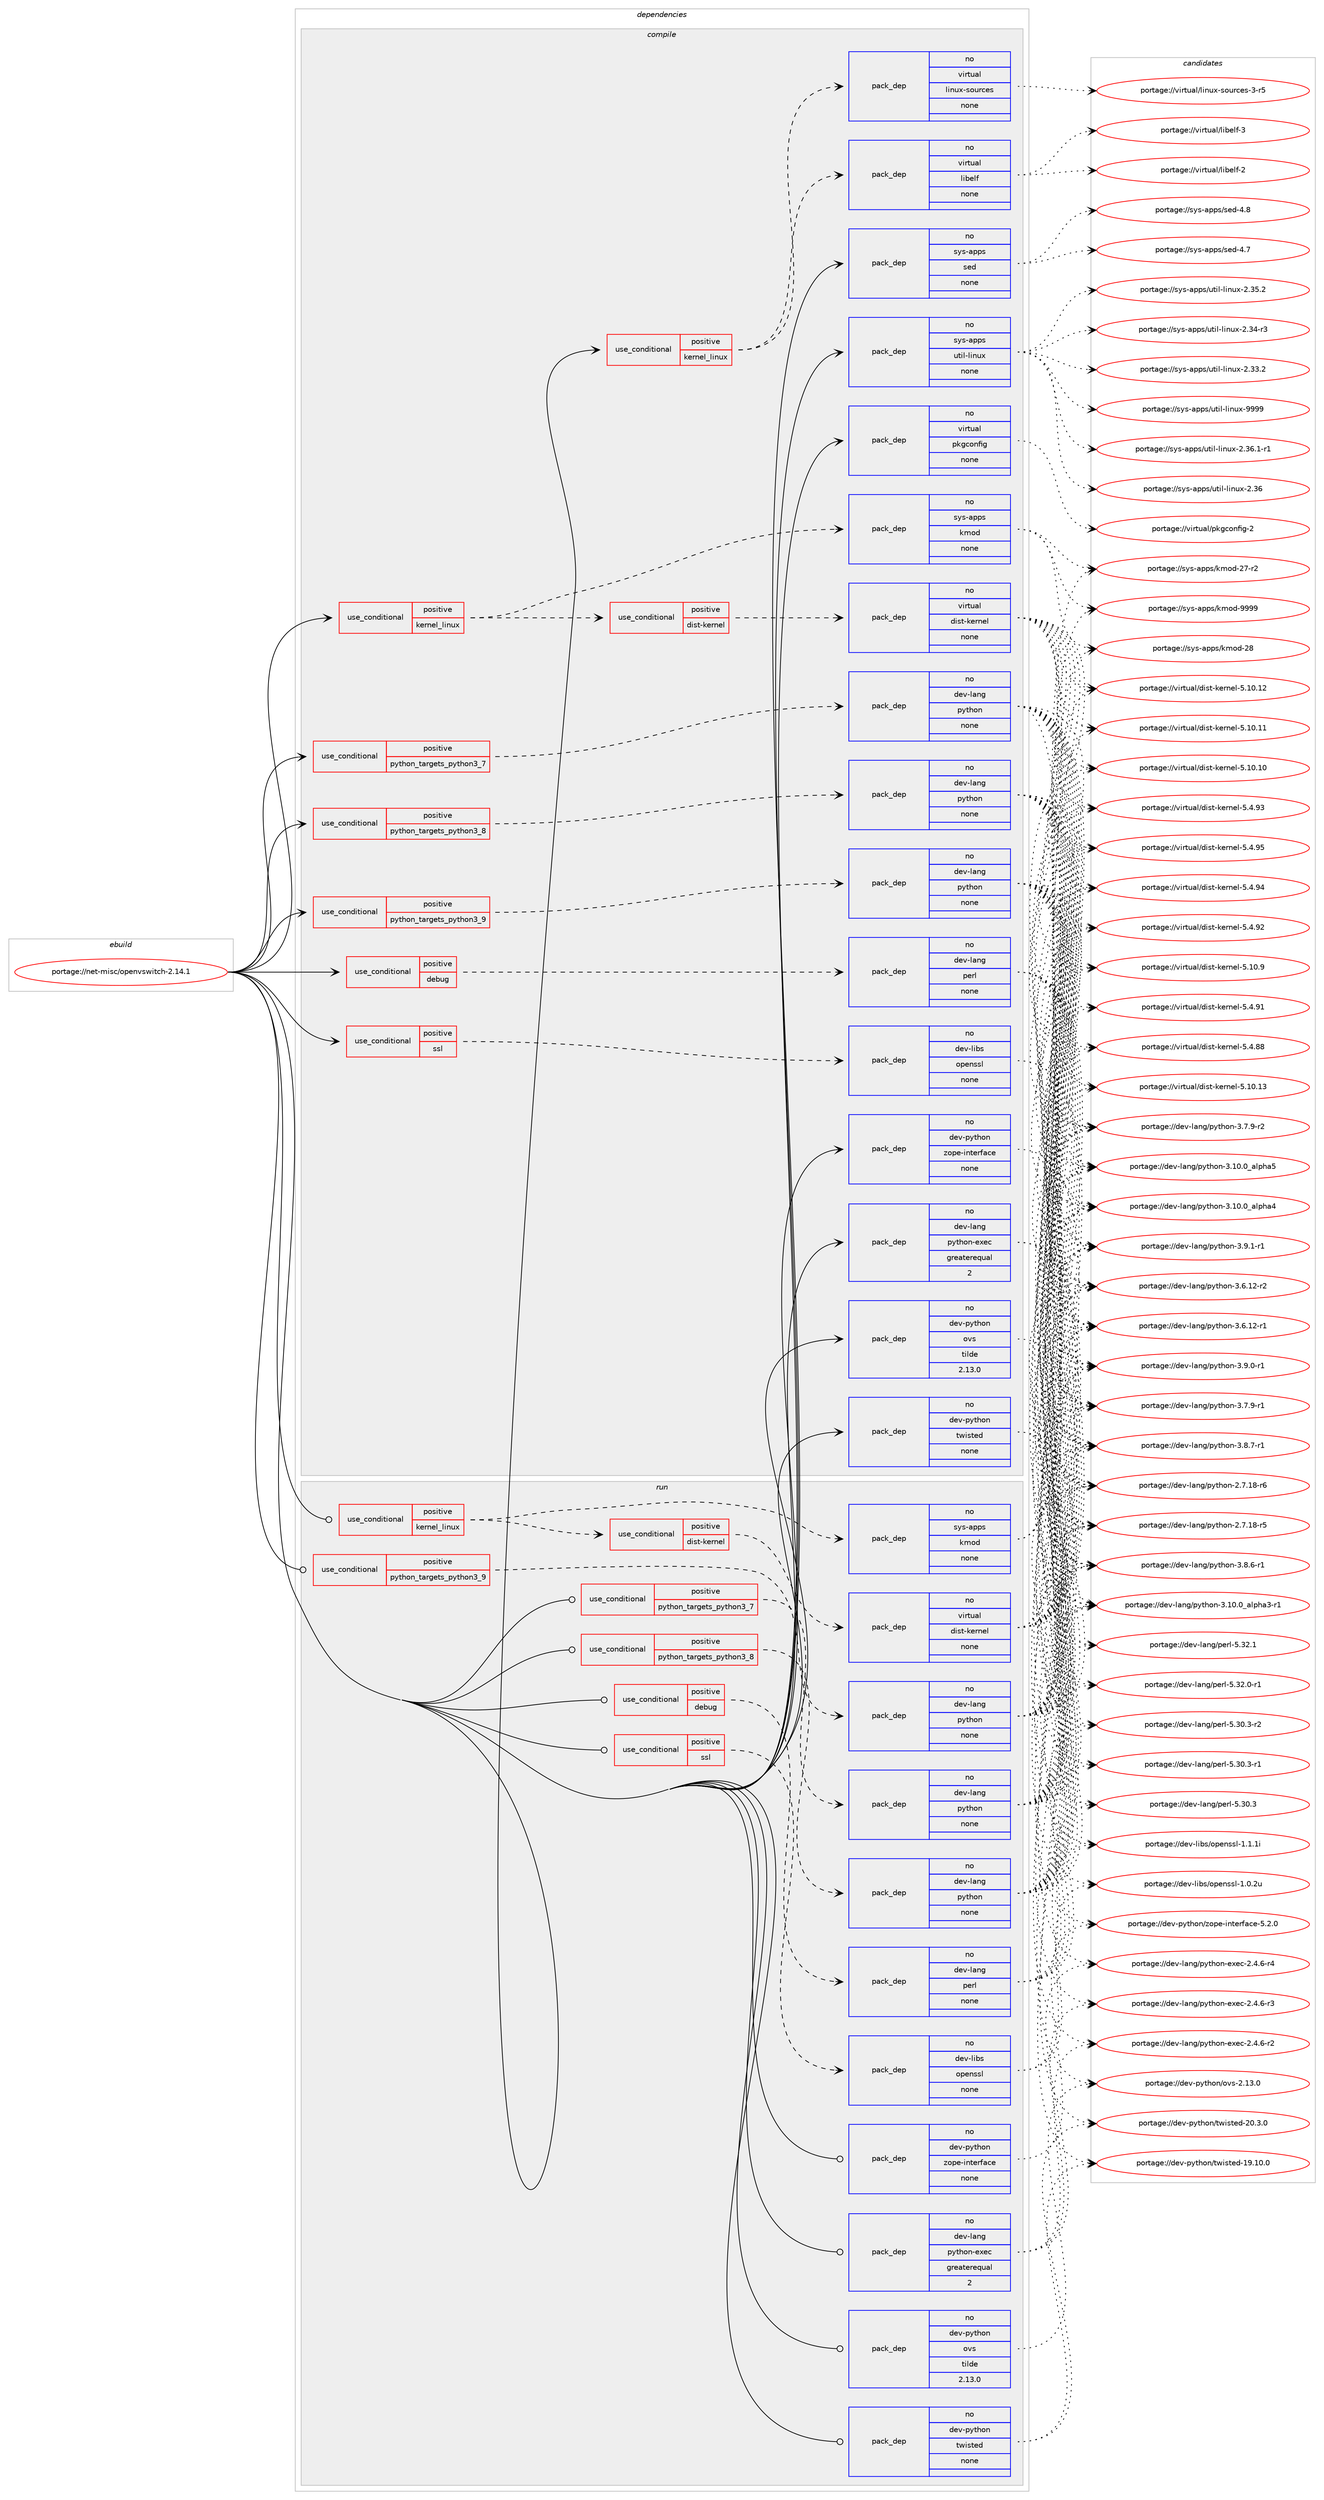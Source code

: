 digraph prolog {

# *************
# Graph options
# *************

newrank=true;
concentrate=true;
compound=true;
graph [rankdir=LR,fontname=Helvetica,fontsize=10,ranksep=1.5];#, ranksep=2.5, nodesep=0.2];
edge  [arrowhead=vee];
node  [fontname=Helvetica,fontsize=10];

# **********
# The ebuild
# **********

subgraph cluster_leftcol {
color=gray;
rank=same;
label=<<i>ebuild</i>>;
id [label="portage://net-misc/openvswitch-2.14.1", color=red, width=4, href="../net-misc/openvswitch-2.14.1.svg"];
}

# ****************
# The dependencies
# ****************

subgraph cluster_midcol {
color=gray;
label=<<i>dependencies</i>>;
subgraph cluster_compile {
fillcolor="#eeeeee";
style=filled;
label=<<i>compile</i>>;
subgraph cond5693 {
dependency18343 [label=<<TABLE BORDER="0" CELLBORDER="1" CELLSPACING="0" CELLPADDING="4"><TR><TD ROWSPAN="3" CELLPADDING="10">use_conditional</TD></TR><TR><TD>positive</TD></TR><TR><TD>debug</TD></TR></TABLE>>, shape=none, color=red];
subgraph pack12485 {
dependency18344 [label=<<TABLE BORDER="0" CELLBORDER="1" CELLSPACING="0" CELLPADDING="4" WIDTH="220"><TR><TD ROWSPAN="6" CELLPADDING="30">pack_dep</TD></TR><TR><TD WIDTH="110">no</TD></TR><TR><TD>dev-lang</TD></TR><TR><TD>perl</TD></TR><TR><TD>none</TD></TR><TR><TD></TD></TR></TABLE>>, shape=none, color=blue];
}
dependency18343:e -> dependency18344:w [weight=20,style="dashed",arrowhead="vee"];
}
id:e -> dependency18343:w [weight=20,style="solid",arrowhead="vee"];
subgraph cond5694 {
dependency18345 [label=<<TABLE BORDER="0" CELLBORDER="1" CELLSPACING="0" CELLPADDING="4"><TR><TD ROWSPAN="3" CELLPADDING="10">use_conditional</TD></TR><TR><TD>positive</TD></TR><TR><TD>kernel_linux</TD></TR></TABLE>>, shape=none, color=red];
subgraph pack12486 {
dependency18346 [label=<<TABLE BORDER="0" CELLBORDER="1" CELLSPACING="0" CELLPADDING="4" WIDTH="220"><TR><TD ROWSPAN="6" CELLPADDING="30">pack_dep</TD></TR><TR><TD WIDTH="110">no</TD></TR><TR><TD>sys-apps</TD></TR><TR><TD>kmod</TD></TR><TR><TD>none</TD></TR><TR><TD></TD></TR></TABLE>>, shape=none, color=blue];
}
dependency18345:e -> dependency18346:w [weight=20,style="dashed",arrowhead="vee"];
subgraph cond5695 {
dependency18347 [label=<<TABLE BORDER="0" CELLBORDER="1" CELLSPACING="0" CELLPADDING="4"><TR><TD ROWSPAN="3" CELLPADDING="10">use_conditional</TD></TR><TR><TD>positive</TD></TR><TR><TD>dist-kernel</TD></TR></TABLE>>, shape=none, color=red];
subgraph pack12487 {
dependency18348 [label=<<TABLE BORDER="0" CELLBORDER="1" CELLSPACING="0" CELLPADDING="4" WIDTH="220"><TR><TD ROWSPAN="6" CELLPADDING="30">pack_dep</TD></TR><TR><TD WIDTH="110">no</TD></TR><TR><TD>virtual</TD></TR><TR><TD>dist-kernel</TD></TR><TR><TD>none</TD></TR><TR><TD></TD></TR></TABLE>>, shape=none, color=blue];
}
dependency18347:e -> dependency18348:w [weight=20,style="dashed",arrowhead="vee"];
}
dependency18345:e -> dependency18347:w [weight=20,style="dashed",arrowhead="vee"];
}
id:e -> dependency18345:w [weight=20,style="solid",arrowhead="vee"];
subgraph cond5696 {
dependency18349 [label=<<TABLE BORDER="0" CELLBORDER="1" CELLSPACING="0" CELLPADDING="4"><TR><TD ROWSPAN="3" CELLPADDING="10">use_conditional</TD></TR><TR><TD>positive</TD></TR><TR><TD>kernel_linux</TD></TR></TABLE>>, shape=none, color=red];
subgraph pack12488 {
dependency18350 [label=<<TABLE BORDER="0" CELLBORDER="1" CELLSPACING="0" CELLPADDING="4" WIDTH="220"><TR><TD ROWSPAN="6" CELLPADDING="30">pack_dep</TD></TR><TR><TD WIDTH="110">no</TD></TR><TR><TD>virtual</TD></TR><TR><TD>linux-sources</TD></TR><TR><TD>none</TD></TR><TR><TD></TD></TR></TABLE>>, shape=none, color=blue];
}
dependency18349:e -> dependency18350:w [weight=20,style="dashed",arrowhead="vee"];
subgraph pack12489 {
dependency18351 [label=<<TABLE BORDER="0" CELLBORDER="1" CELLSPACING="0" CELLPADDING="4" WIDTH="220"><TR><TD ROWSPAN="6" CELLPADDING="30">pack_dep</TD></TR><TR><TD WIDTH="110">no</TD></TR><TR><TD>virtual</TD></TR><TR><TD>libelf</TD></TR><TR><TD>none</TD></TR><TR><TD></TD></TR></TABLE>>, shape=none, color=blue];
}
dependency18349:e -> dependency18351:w [weight=20,style="dashed",arrowhead="vee"];
}
id:e -> dependency18349:w [weight=20,style="solid",arrowhead="vee"];
subgraph cond5697 {
dependency18352 [label=<<TABLE BORDER="0" CELLBORDER="1" CELLSPACING="0" CELLPADDING="4"><TR><TD ROWSPAN="3" CELLPADDING="10">use_conditional</TD></TR><TR><TD>positive</TD></TR><TR><TD>python_targets_python3_7</TD></TR></TABLE>>, shape=none, color=red];
subgraph pack12490 {
dependency18353 [label=<<TABLE BORDER="0" CELLBORDER="1" CELLSPACING="0" CELLPADDING="4" WIDTH="220"><TR><TD ROWSPAN="6" CELLPADDING="30">pack_dep</TD></TR><TR><TD WIDTH="110">no</TD></TR><TR><TD>dev-lang</TD></TR><TR><TD>python</TD></TR><TR><TD>none</TD></TR><TR><TD></TD></TR></TABLE>>, shape=none, color=blue];
}
dependency18352:e -> dependency18353:w [weight=20,style="dashed",arrowhead="vee"];
}
id:e -> dependency18352:w [weight=20,style="solid",arrowhead="vee"];
subgraph cond5698 {
dependency18354 [label=<<TABLE BORDER="0" CELLBORDER="1" CELLSPACING="0" CELLPADDING="4"><TR><TD ROWSPAN="3" CELLPADDING="10">use_conditional</TD></TR><TR><TD>positive</TD></TR><TR><TD>python_targets_python3_8</TD></TR></TABLE>>, shape=none, color=red];
subgraph pack12491 {
dependency18355 [label=<<TABLE BORDER="0" CELLBORDER="1" CELLSPACING="0" CELLPADDING="4" WIDTH="220"><TR><TD ROWSPAN="6" CELLPADDING="30">pack_dep</TD></TR><TR><TD WIDTH="110">no</TD></TR><TR><TD>dev-lang</TD></TR><TR><TD>python</TD></TR><TR><TD>none</TD></TR><TR><TD></TD></TR></TABLE>>, shape=none, color=blue];
}
dependency18354:e -> dependency18355:w [weight=20,style="dashed",arrowhead="vee"];
}
id:e -> dependency18354:w [weight=20,style="solid",arrowhead="vee"];
subgraph cond5699 {
dependency18356 [label=<<TABLE BORDER="0" CELLBORDER="1" CELLSPACING="0" CELLPADDING="4"><TR><TD ROWSPAN="3" CELLPADDING="10">use_conditional</TD></TR><TR><TD>positive</TD></TR><TR><TD>python_targets_python3_9</TD></TR></TABLE>>, shape=none, color=red];
subgraph pack12492 {
dependency18357 [label=<<TABLE BORDER="0" CELLBORDER="1" CELLSPACING="0" CELLPADDING="4" WIDTH="220"><TR><TD ROWSPAN="6" CELLPADDING="30">pack_dep</TD></TR><TR><TD WIDTH="110">no</TD></TR><TR><TD>dev-lang</TD></TR><TR><TD>python</TD></TR><TR><TD>none</TD></TR><TR><TD></TD></TR></TABLE>>, shape=none, color=blue];
}
dependency18356:e -> dependency18357:w [weight=20,style="dashed",arrowhead="vee"];
}
id:e -> dependency18356:w [weight=20,style="solid",arrowhead="vee"];
subgraph cond5700 {
dependency18358 [label=<<TABLE BORDER="0" CELLBORDER="1" CELLSPACING="0" CELLPADDING="4"><TR><TD ROWSPAN="3" CELLPADDING="10">use_conditional</TD></TR><TR><TD>positive</TD></TR><TR><TD>ssl</TD></TR></TABLE>>, shape=none, color=red];
subgraph pack12493 {
dependency18359 [label=<<TABLE BORDER="0" CELLBORDER="1" CELLSPACING="0" CELLPADDING="4" WIDTH="220"><TR><TD ROWSPAN="6" CELLPADDING="30">pack_dep</TD></TR><TR><TD WIDTH="110">no</TD></TR><TR><TD>dev-libs</TD></TR><TR><TD>openssl</TD></TR><TR><TD>none</TD></TR><TR><TD></TD></TR></TABLE>>, shape=none, color=blue];
}
dependency18358:e -> dependency18359:w [weight=20,style="dashed",arrowhead="vee"];
}
id:e -> dependency18358:w [weight=20,style="solid",arrowhead="vee"];
subgraph pack12494 {
dependency18360 [label=<<TABLE BORDER="0" CELLBORDER="1" CELLSPACING="0" CELLPADDING="4" WIDTH="220"><TR><TD ROWSPAN="6" CELLPADDING="30">pack_dep</TD></TR><TR><TD WIDTH="110">no</TD></TR><TR><TD>dev-lang</TD></TR><TR><TD>python-exec</TD></TR><TR><TD>greaterequal</TD></TR><TR><TD>2</TD></TR></TABLE>>, shape=none, color=blue];
}
id:e -> dependency18360:w [weight=20,style="solid",arrowhead="vee"];
subgraph pack12495 {
dependency18361 [label=<<TABLE BORDER="0" CELLBORDER="1" CELLSPACING="0" CELLPADDING="4" WIDTH="220"><TR><TD ROWSPAN="6" CELLPADDING="30">pack_dep</TD></TR><TR><TD WIDTH="110">no</TD></TR><TR><TD>dev-python</TD></TR><TR><TD>ovs</TD></TR><TR><TD>tilde</TD></TR><TR><TD>2.13.0</TD></TR></TABLE>>, shape=none, color=blue];
}
id:e -> dependency18361:w [weight=20,style="solid",arrowhead="vee"];
subgraph pack12496 {
dependency18362 [label=<<TABLE BORDER="0" CELLBORDER="1" CELLSPACING="0" CELLPADDING="4" WIDTH="220"><TR><TD ROWSPAN="6" CELLPADDING="30">pack_dep</TD></TR><TR><TD WIDTH="110">no</TD></TR><TR><TD>dev-python</TD></TR><TR><TD>twisted</TD></TR><TR><TD>none</TD></TR><TR><TD></TD></TR></TABLE>>, shape=none, color=blue];
}
id:e -> dependency18362:w [weight=20,style="solid",arrowhead="vee"];
subgraph pack12497 {
dependency18363 [label=<<TABLE BORDER="0" CELLBORDER="1" CELLSPACING="0" CELLPADDING="4" WIDTH="220"><TR><TD ROWSPAN="6" CELLPADDING="30">pack_dep</TD></TR><TR><TD WIDTH="110">no</TD></TR><TR><TD>dev-python</TD></TR><TR><TD>zope-interface</TD></TR><TR><TD>none</TD></TR><TR><TD></TD></TR></TABLE>>, shape=none, color=blue];
}
id:e -> dependency18363:w [weight=20,style="solid",arrowhead="vee"];
subgraph pack12498 {
dependency18364 [label=<<TABLE BORDER="0" CELLBORDER="1" CELLSPACING="0" CELLPADDING="4" WIDTH="220"><TR><TD ROWSPAN="6" CELLPADDING="30">pack_dep</TD></TR><TR><TD WIDTH="110">no</TD></TR><TR><TD>sys-apps</TD></TR><TR><TD>sed</TD></TR><TR><TD>none</TD></TR><TR><TD></TD></TR></TABLE>>, shape=none, color=blue];
}
id:e -> dependency18364:w [weight=20,style="solid",arrowhead="vee"];
subgraph pack12499 {
dependency18365 [label=<<TABLE BORDER="0" CELLBORDER="1" CELLSPACING="0" CELLPADDING="4" WIDTH="220"><TR><TD ROWSPAN="6" CELLPADDING="30">pack_dep</TD></TR><TR><TD WIDTH="110">no</TD></TR><TR><TD>sys-apps</TD></TR><TR><TD>util-linux</TD></TR><TR><TD>none</TD></TR><TR><TD></TD></TR></TABLE>>, shape=none, color=blue];
}
id:e -> dependency18365:w [weight=20,style="solid",arrowhead="vee"];
subgraph pack12500 {
dependency18366 [label=<<TABLE BORDER="0" CELLBORDER="1" CELLSPACING="0" CELLPADDING="4" WIDTH="220"><TR><TD ROWSPAN="6" CELLPADDING="30">pack_dep</TD></TR><TR><TD WIDTH="110">no</TD></TR><TR><TD>virtual</TD></TR><TR><TD>pkgconfig</TD></TR><TR><TD>none</TD></TR><TR><TD></TD></TR></TABLE>>, shape=none, color=blue];
}
id:e -> dependency18366:w [weight=20,style="solid",arrowhead="vee"];
}
subgraph cluster_compileandrun {
fillcolor="#eeeeee";
style=filled;
label=<<i>compile and run</i>>;
}
subgraph cluster_run {
fillcolor="#eeeeee";
style=filled;
label=<<i>run</i>>;
subgraph cond5701 {
dependency18367 [label=<<TABLE BORDER="0" CELLBORDER="1" CELLSPACING="0" CELLPADDING="4"><TR><TD ROWSPAN="3" CELLPADDING="10">use_conditional</TD></TR><TR><TD>positive</TD></TR><TR><TD>debug</TD></TR></TABLE>>, shape=none, color=red];
subgraph pack12501 {
dependency18368 [label=<<TABLE BORDER="0" CELLBORDER="1" CELLSPACING="0" CELLPADDING="4" WIDTH="220"><TR><TD ROWSPAN="6" CELLPADDING="30">pack_dep</TD></TR><TR><TD WIDTH="110">no</TD></TR><TR><TD>dev-lang</TD></TR><TR><TD>perl</TD></TR><TR><TD>none</TD></TR><TR><TD></TD></TR></TABLE>>, shape=none, color=blue];
}
dependency18367:e -> dependency18368:w [weight=20,style="dashed",arrowhead="vee"];
}
id:e -> dependency18367:w [weight=20,style="solid",arrowhead="odot"];
subgraph cond5702 {
dependency18369 [label=<<TABLE BORDER="0" CELLBORDER="1" CELLSPACING="0" CELLPADDING="4"><TR><TD ROWSPAN="3" CELLPADDING="10">use_conditional</TD></TR><TR><TD>positive</TD></TR><TR><TD>kernel_linux</TD></TR></TABLE>>, shape=none, color=red];
subgraph pack12502 {
dependency18370 [label=<<TABLE BORDER="0" CELLBORDER="1" CELLSPACING="0" CELLPADDING="4" WIDTH="220"><TR><TD ROWSPAN="6" CELLPADDING="30">pack_dep</TD></TR><TR><TD WIDTH="110">no</TD></TR><TR><TD>sys-apps</TD></TR><TR><TD>kmod</TD></TR><TR><TD>none</TD></TR><TR><TD></TD></TR></TABLE>>, shape=none, color=blue];
}
dependency18369:e -> dependency18370:w [weight=20,style="dashed",arrowhead="vee"];
subgraph cond5703 {
dependency18371 [label=<<TABLE BORDER="0" CELLBORDER="1" CELLSPACING="0" CELLPADDING="4"><TR><TD ROWSPAN="3" CELLPADDING="10">use_conditional</TD></TR><TR><TD>positive</TD></TR><TR><TD>dist-kernel</TD></TR></TABLE>>, shape=none, color=red];
subgraph pack12503 {
dependency18372 [label=<<TABLE BORDER="0" CELLBORDER="1" CELLSPACING="0" CELLPADDING="4" WIDTH="220"><TR><TD ROWSPAN="6" CELLPADDING="30">pack_dep</TD></TR><TR><TD WIDTH="110">no</TD></TR><TR><TD>virtual</TD></TR><TR><TD>dist-kernel</TD></TR><TR><TD>none</TD></TR><TR><TD></TD></TR></TABLE>>, shape=none, color=blue];
}
dependency18371:e -> dependency18372:w [weight=20,style="dashed",arrowhead="vee"];
}
dependency18369:e -> dependency18371:w [weight=20,style="dashed",arrowhead="vee"];
}
id:e -> dependency18369:w [weight=20,style="solid",arrowhead="odot"];
subgraph cond5704 {
dependency18373 [label=<<TABLE BORDER="0" CELLBORDER="1" CELLSPACING="0" CELLPADDING="4"><TR><TD ROWSPAN="3" CELLPADDING="10">use_conditional</TD></TR><TR><TD>positive</TD></TR><TR><TD>python_targets_python3_7</TD></TR></TABLE>>, shape=none, color=red];
subgraph pack12504 {
dependency18374 [label=<<TABLE BORDER="0" CELLBORDER="1" CELLSPACING="0" CELLPADDING="4" WIDTH="220"><TR><TD ROWSPAN="6" CELLPADDING="30">pack_dep</TD></TR><TR><TD WIDTH="110">no</TD></TR><TR><TD>dev-lang</TD></TR><TR><TD>python</TD></TR><TR><TD>none</TD></TR><TR><TD></TD></TR></TABLE>>, shape=none, color=blue];
}
dependency18373:e -> dependency18374:w [weight=20,style="dashed",arrowhead="vee"];
}
id:e -> dependency18373:w [weight=20,style="solid",arrowhead="odot"];
subgraph cond5705 {
dependency18375 [label=<<TABLE BORDER="0" CELLBORDER="1" CELLSPACING="0" CELLPADDING="4"><TR><TD ROWSPAN="3" CELLPADDING="10">use_conditional</TD></TR><TR><TD>positive</TD></TR><TR><TD>python_targets_python3_8</TD></TR></TABLE>>, shape=none, color=red];
subgraph pack12505 {
dependency18376 [label=<<TABLE BORDER="0" CELLBORDER="1" CELLSPACING="0" CELLPADDING="4" WIDTH="220"><TR><TD ROWSPAN="6" CELLPADDING="30">pack_dep</TD></TR><TR><TD WIDTH="110">no</TD></TR><TR><TD>dev-lang</TD></TR><TR><TD>python</TD></TR><TR><TD>none</TD></TR><TR><TD></TD></TR></TABLE>>, shape=none, color=blue];
}
dependency18375:e -> dependency18376:w [weight=20,style="dashed",arrowhead="vee"];
}
id:e -> dependency18375:w [weight=20,style="solid",arrowhead="odot"];
subgraph cond5706 {
dependency18377 [label=<<TABLE BORDER="0" CELLBORDER="1" CELLSPACING="0" CELLPADDING="4"><TR><TD ROWSPAN="3" CELLPADDING="10">use_conditional</TD></TR><TR><TD>positive</TD></TR><TR><TD>python_targets_python3_9</TD></TR></TABLE>>, shape=none, color=red];
subgraph pack12506 {
dependency18378 [label=<<TABLE BORDER="0" CELLBORDER="1" CELLSPACING="0" CELLPADDING="4" WIDTH="220"><TR><TD ROWSPAN="6" CELLPADDING="30">pack_dep</TD></TR><TR><TD WIDTH="110">no</TD></TR><TR><TD>dev-lang</TD></TR><TR><TD>python</TD></TR><TR><TD>none</TD></TR><TR><TD></TD></TR></TABLE>>, shape=none, color=blue];
}
dependency18377:e -> dependency18378:w [weight=20,style="dashed",arrowhead="vee"];
}
id:e -> dependency18377:w [weight=20,style="solid",arrowhead="odot"];
subgraph cond5707 {
dependency18379 [label=<<TABLE BORDER="0" CELLBORDER="1" CELLSPACING="0" CELLPADDING="4"><TR><TD ROWSPAN="3" CELLPADDING="10">use_conditional</TD></TR><TR><TD>positive</TD></TR><TR><TD>ssl</TD></TR></TABLE>>, shape=none, color=red];
subgraph pack12507 {
dependency18380 [label=<<TABLE BORDER="0" CELLBORDER="1" CELLSPACING="0" CELLPADDING="4" WIDTH="220"><TR><TD ROWSPAN="6" CELLPADDING="30">pack_dep</TD></TR><TR><TD WIDTH="110">no</TD></TR><TR><TD>dev-libs</TD></TR><TR><TD>openssl</TD></TR><TR><TD>none</TD></TR><TR><TD></TD></TR></TABLE>>, shape=none, color=blue];
}
dependency18379:e -> dependency18380:w [weight=20,style="dashed",arrowhead="vee"];
}
id:e -> dependency18379:w [weight=20,style="solid",arrowhead="odot"];
subgraph pack12508 {
dependency18381 [label=<<TABLE BORDER="0" CELLBORDER="1" CELLSPACING="0" CELLPADDING="4" WIDTH="220"><TR><TD ROWSPAN="6" CELLPADDING="30">pack_dep</TD></TR><TR><TD WIDTH="110">no</TD></TR><TR><TD>dev-lang</TD></TR><TR><TD>python-exec</TD></TR><TR><TD>greaterequal</TD></TR><TR><TD>2</TD></TR></TABLE>>, shape=none, color=blue];
}
id:e -> dependency18381:w [weight=20,style="solid",arrowhead="odot"];
subgraph pack12509 {
dependency18382 [label=<<TABLE BORDER="0" CELLBORDER="1" CELLSPACING="0" CELLPADDING="4" WIDTH="220"><TR><TD ROWSPAN="6" CELLPADDING="30">pack_dep</TD></TR><TR><TD WIDTH="110">no</TD></TR><TR><TD>dev-python</TD></TR><TR><TD>ovs</TD></TR><TR><TD>tilde</TD></TR><TR><TD>2.13.0</TD></TR></TABLE>>, shape=none, color=blue];
}
id:e -> dependency18382:w [weight=20,style="solid",arrowhead="odot"];
subgraph pack12510 {
dependency18383 [label=<<TABLE BORDER="0" CELLBORDER="1" CELLSPACING="0" CELLPADDING="4" WIDTH="220"><TR><TD ROWSPAN="6" CELLPADDING="30">pack_dep</TD></TR><TR><TD WIDTH="110">no</TD></TR><TR><TD>dev-python</TD></TR><TR><TD>twisted</TD></TR><TR><TD>none</TD></TR><TR><TD></TD></TR></TABLE>>, shape=none, color=blue];
}
id:e -> dependency18383:w [weight=20,style="solid",arrowhead="odot"];
subgraph pack12511 {
dependency18384 [label=<<TABLE BORDER="0" CELLBORDER="1" CELLSPACING="0" CELLPADDING="4" WIDTH="220"><TR><TD ROWSPAN="6" CELLPADDING="30">pack_dep</TD></TR><TR><TD WIDTH="110">no</TD></TR><TR><TD>dev-python</TD></TR><TR><TD>zope-interface</TD></TR><TR><TD>none</TD></TR><TR><TD></TD></TR></TABLE>>, shape=none, color=blue];
}
id:e -> dependency18384:w [weight=20,style="solid",arrowhead="odot"];
}
}

# **************
# The candidates
# **************

subgraph cluster_choices {
rank=same;
color=gray;
label=<<i>candidates</i>>;

subgraph choice12485 {
color=black;
nodesep=1;
choice10010111845108971101034711210111410845534651504649 [label="portage://dev-lang/perl-5.32.1", color=red, width=4,href="../dev-lang/perl-5.32.1.svg"];
choice100101118451089711010347112101114108455346515046484511449 [label="portage://dev-lang/perl-5.32.0-r1", color=red, width=4,href="../dev-lang/perl-5.32.0-r1.svg"];
choice100101118451089711010347112101114108455346514846514511450 [label="portage://dev-lang/perl-5.30.3-r2", color=red, width=4,href="../dev-lang/perl-5.30.3-r2.svg"];
choice100101118451089711010347112101114108455346514846514511449 [label="portage://dev-lang/perl-5.30.3-r1", color=red, width=4,href="../dev-lang/perl-5.30.3-r1.svg"];
choice10010111845108971101034711210111410845534651484651 [label="portage://dev-lang/perl-5.30.3", color=red, width=4,href="../dev-lang/perl-5.30.3.svg"];
dependency18344:e -> choice10010111845108971101034711210111410845534651504649:w [style=dotted,weight="100"];
dependency18344:e -> choice100101118451089711010347112101114108455346515046484511449:w [style=dotted,weight="100"];
dependency18344:e -> choice100101118451089711010347112101114108455346514846514511450:w [style=dotted,weight="100"];
dependency18344:e -> choice100101118451089711010347112101114108455346514846514511449:w [style=dotted,weight="100"];
dependency18344:e -> choice10010111845108971101034711210111410845534651484651:w [style=dotted,weight="100"];
}
subgraph choice12486 {
color=black;
nodesep=1;
choice1151211154597112112115471071091111004557575757 [label="portage://sys-apps/kmod-9999", color=red, width=4,href="../sys-apps/kmod-9999.svg"];
choice115121115459711211211547107109111100455056 [label="portage://sys-apps/kmod-28", color=red, width=4,href="../sys-apps/kmod-28.svg"];
choice1151211154597112112115471071091111004550554511450 [label="portage://sys-apps/kmod-27-r2", color=red, width=4,href="../sys-apps/kmod-27-r2.svg"];
dependency18346:e -> choice1151211154597112112115471071091111004557575757:w [style=dotted,weight="100"];
dependency18346:e -> choice115121115459711211211547107109111100455056:w [style=dotted,weight="100"];
dependency18346:e -> choice1151211154597112112115471071091111004550554511450:w [style=dotted,weight="100"];
}
subgraph choice12487 {
color=black;
nodesep=1;
choice11810511411611797108471001051151164510710111411010110845534652465753 [label="portage://virtual/dist-kernel-5.4.95", color=red, width=4,href="../virtual/dist-kernel-5.4.95.svg"];
choice11810511411611797108471001051151164510710111411010110845534652465752 [label="portage://virtual/dist-kernel-5.4.94", color=red, width=4,href="../virtual/dist-kernel-5.4.94.svg"];
choice11810511411611797108471001051151164510710111411010110845534652465751 [label="portage://virtual/dist-kernel-5.4.93", color=red, width=4,href="../virtual/dist-kernel-5.4.93.svg"];
choice11810511411611797108471001051151164510710111411010110845534652465750 [label="portage://virtual/dist-kernel-5.4.92", color=red, width=4,href="../virtual/dist-kernel-5.4.92.svg"];
choice11810511411611797108471001051151164510710111411010110845534652465749 [label="portage://virtual/dist-kernel-5.4.91", color=red, width=4,href="../virtual/dist-kernel-5.4.91.svg"];
choice11810511411611797108471001051151164510710111411010110845534652465656 [label="portage://virtual/dist-kernel-5.4.88", color=red, width=4,href="../virtual/dist-kernel-5.4.88.svg"];
choice11810511411611797108471001051151164510710111411010110845534649484657 [label="portage://virtual/dist-kernel-5.10.9", color=red, width=4,href="../virtual/dist-kernel-5.10.9.svg"];
choice1181051141161179710847100105115116451071011141101011084553464948464951 [label="portage://virtual/dist-kernel-5.10.13", color=red, width=4,href="../virtual/dist-kernel-5.10.13.svg"];
choice1181051141161179710847100105115116451071011141101011084553464948464950 [label="portage://virtual/dist-kernel-5.10.12", color=red, width=4,href="../virtual/dist-kernel-5.10.12.svg"];
choice1181051141161179710847100105115116451071011141101011084553464948464949 [label="portage://virtual/dist-kernel-5.10.11", color=red, width=4,href="../virtual/dist-kernel-5.10.11.svg"];
choice1181051141161179710847100105115116451071011141101011084553464948464948 [label="portage://virtual/dist-kernel-5.10.10", color=red, width=4,href="../virtual/dist-kernel-5.10.10.svg"];
dependency18348:e -> choice11810511411611797108471001051151164510710111411010110845534652465753:w [style=dotted,weight="100"];
dependency18348:e -> choice11810511411611797108471001051151164510710111411010110845534652465752:w [style=dotted,weight="100"];
dependency18348:e -> choice11810511411611797108471001051151164510710111411010110845534652465751:w [style=dotted,weight="100"];
dependency18348:e -> choice11810511411611797108471001051151164510710111411010110845534652465750:w [style=dotted,weight="100"];
dependency18348:e -> choice11810511411611797108471001051151164510710111411010110845534652465749:w [style=dotted,weight="100"];
dependency18348:e -> choice11810511411611797108471001051151164510710111411010110845534652465656:w [style=dotted,weight="100"];
dependency18348:e -> choice11810511411611797108471001051151164510710111411010110845534649484657:w [style=dotted,weight="100"];
dependency18348:e -> choice1181051141161179710847100105115116451071011141101011084553464948464951:w [style=dotted,weight="100"];
dependency18348:e -> choice1181051141161179710847100105115116451071011141101011084553464948464950:w [style=dotted,weight="100"];
dependency18348:e -> choice1181051141161179710847100105115116451071011141101011084553464948464949:w [style=dotted,weight="100"];
dependency18348:e -> choice1181051141161179710847100105115116451071011141101011084553464948464948:w [style=dotted,weight="100"];
}
subgraph choice12488 {
color=black;
nodesep=1;
choice1181051141161179710847108105110117120451151111171149910111545514511453 [label="portage://virtual/linux-sources-3-r5", color=red, width=4,href="../virtual/linux-sources-3-r5.svg"];
dependency18350:e -> choice1181051141161179710847108105110117120451151111171149910111545514511453:w [style=dotted,weight="100"];
}
subgraph choice12489 {
color=black;
nodesep=1;
choice1181051141161179710847108105981011081024551 [label="portage://virtual/libelf-3", color=red, width=4,href="../virtual/libelf-3.svg"];
choice1181051141161179710847108105981011081024550 [label="portage://virtual/libelf-2", color=red, width=4,href="../virtual/libelf-2.svg"];
dependency18351:e -> choice1181051141161179710847108105981011081024551:w [style=dotted,weight="100"];
dependency18351:e -> choice1181051141161179710847108105981011081024550:w [style=dotted,weight="100"];
}
subgraph choice12490 {
color=black;
nodesep=1;
choice1001011184510897110103471121211161041111104551465746494511449 [label="portage://dev-lang/python-3.9.1-r1", color=red, width=4,href="../dev-lang/python-3.9.1-r1.svg"];
choice1001011184510897110103471121211161041111104551465746484511449 [label="portage://dev-lang/python-3.9.0-r1", color=red, width=4,href="../dev-lang/python-3.9.0-r1.svg"];
choice1001011184510897110103471121211161041111104551465646554511449 [label="portage://dev-lang/python-3.8.7-r1", color=red, width=4,href="../dev-lang/python-3.8.7-r1.svg"];
choice1001011184510897110103471121211161041111104551465646544511449 [label="portage://dev-lang/python-3.8.6-r1", color=red, width=4,href="../dev-lang/python-3.8.6-r1.svg"];
choice1001011184510897110103471121211161041111104551465546574511450 [label="portage://dev-lang/python-3.7.9-r2", color=red, width=4,href="../dev-lang/python-3.7.9-r2.svg"];
choice1001011184510897110103471121211161041111104551465546574511449 [label="portage://dev-lang/python-3.7.9-r1", color=red, width=4,href="../dev-lang/python-3.7.9-r1.svg"];
choice100101118451089711010347112121116104111110455146544649504511450 [label="portage://dev-lang/python-3.6.12-r2", color=red, width=4,href="../dev-lang/python-3.6.12-r2.svg"];
choice100101118451089711010347112121116104111110455146544649504511449 [label="portage://dev-lang/python-3.6.12-r1", color=red, width=4,href="../dev-lang/python-3.6.12-r1.svg"];
choice1001011184510897110103471121211161041111104551464948464895971081121049753 [label="portage://dev-lang/python-3.10.0_alpha5", color=red, width=4,href="../dev-lang/python-3.10.0_alpha5.svg"];
choice1001011184510897110103471121211161041111104551464948464895971081121049752 [label="portage://dev-lang/python-3.10.0_alpha4", color=red, width=4,href="../dev-lang/python-3.10.0_alpha4.svg"];
choice10010111845108971101034711212111610411111045514649484648959710811210497514511449 [label="portage://dev-lang/python-3.10.0_alpha3-r1", color=red, width=4,href="../dev-lang/python-3.10.0_alpha3-r1.svg"];
choice100101118451089711010347112121116104111110455046554649564511454 [label="portage://dev-lang/python-2.7.18-r6", color=red, width=4,href="../dev-lang/python-2.7.18-r6.svg"];
choice100101118451089711010347112121116104111110455046554649564511453 [label="portage://dev-lang/python-2.7.18-r5", color=red, width=4,href="../dev-lang/python-2.7.18-r5.svg"];
dependency18353:e -> choice1001011184510897110103471121211161041111104551465746494511449:w [style=dotted,weight="100"];
dependency18353:e -> choice1001011184510897110103471121211161041111104551465746484511449:w [style=dotted,weight="100"];
dependency18353:e -> choice1001011184510897110103471121211161041111104551465646554511449:w [style=dotted,weight="100"];
dependency18353:e -> choice1001011184510897110103471121211161041111104551465646544511449:w [style=dotted,weight="100"];
dependency18353:e -> choice1001011184510897110103471121211161041111104551465546574511450:w [style=dotted,weight="100"];
dependency18353:e -> choice1001011184510897110103471121211161041111104551465546574511449:w [style=dotted,weight="100"];
dependency18353:e -> choice100101118451089711010347112121116104111110455146544649504511450:w [style=dotted,weight="100"];
dependency18353:e -> choice100101118451089711010347112121116104111110455146544649504511449:w [style=dotted,weight="100"];
dependency18353:e -> choice1001011184510897110103471121211161041111104551464948464895971081121049753:w [style=dotted,weight="100"];
dependency18353:e -> choice1001011184510897110103471121211161041111104551464948464895971081121049752:w [style=dotted,weight="100"];
dependency18353:e -> choice10010111845108971101034711212111610411111045514649484648959710811210497514511449:w [style=dotted,weight="100"];
dependency18353:e -> choice100101118451089711010347112121116104111110455046554649564511454:w [style=dotted,weight="100"];
dependency18353:e -> choice100101118451089711010347112121116104111110455046554649564511453:w [style=dotted,weight="100"];
}
subgraph choice12491 {
color=black;
nodesep=1;
choice1001011184510897110103471121211161041111104551465746494511449 [label="portage://dev-lang/python-3.9.1-r1", color=red, width=4,href="../dev-lang/python-3.9.1-r1.svg"];
choice1001011184510897110103471121211161041111104551465746484511449 [label="portage://dev-lang/python-3.9.0-r1", color=red, width=4,href="../dev-lang/python-3.9.0-r1.svg"];
choice1001011184510897110103471121211161041111104551465646554511449 [label="portage://dev-lang/python-3.8.7-r1", color=red, width=4,href="../dev-lang/python-3.8.7-r1.svg"];
choice1001011184510897110103471121211161041111104551465646544511449 [label="portage://dev-lang/python-3.8.6-r1", color=red, width=4,href="../dev-lang/python-3.8.6-r1.svg"];
choice1001011184510897110103471121211161041111104551465546574511450 [label="portage://dev-lang/python-3.7.9-r2", color=red, width=4,href="../dev-lang/python-3.7.9-r2.svg"];
choice1001011184510897110103471121211161041111104551465546574511449 [label="portage://dev-lang/python-3.7.9-r1", color=red, width=4,href="../dev-lang/python-3.7.9-r1.svg"];
choice100101118451089711010347112121116104111110455146544649504511450 [label="portage://dev-lang/python-3.6.12-r2", color=red, width=4,href="../dev-lang/python-3.6.12-r2.svg"];
choice100101118451089711010347112121116104111110455146544649504511449 [label="portage://dev-lang/python-3.6.12-r1", color=red, width=4,href="../dev-lang/python-3.6.12-r1.svg"];
choice1001011184510897110103471121211161041111104551464948464895971081121049753 [label="portage://dev-lang/python-3.10.0_alpha5", color=red, width=4,href="../dev-lang/python-3.10.0_alpha5.svg"];
choice1001011184510897110103471121211161041111104551464948464895971081121049752 [label="portage://dev-lang/python-3.10.0_alpha4", color=red, width=4,href="../dev-lang/python-3.10.0_alpha4.svg"];
choice10010111845108971101034711212111610411111045514649484648959710811210497514511449 [label="portage://dev-lang/python-3.10.0_alpha3-r1", color=red, width=4,href="../dev-lang/python-3.10.0_alpha3-r1.svg"];
choice100101118451089711010347112121116104111110455046554649564511454 [label="portage://dev-lang/python-2.7.18-r6", color=red, width=4,href="../dev-lang/python-2.7.18-r6.svg"];
choice100101118451089711010347112121116104111110455046554649564511453 [label="portage://dev-lang/python-2.7.18-r5", color=red, width=4,href="../dev-lang/python-2.7.18-r5.svg"];
dependency18355:e -> choice1001011184510897110103471121211161041111104551465746494511449:w [style=dotted,weight="100"];
dependency18355:e -> choice1001011184510897110103471121211161041111104551465746484511449:w [style=dotted,weight="100"];
dependency18355:e -> choice1001011184510897110103471121211161041111104551465646554511449:w [style=dotted,weight="100"];
dependency18355:e -> choice1001011184510897110103471121211161041111104551465646544511449:w [style=dotted,weight="100"];
dependency18355:e -> choice1001011184510897110103471121211161041111104551465546574511450:w [style=dotted,weight="100"];
dependency18355:e -> choice1001011184510897110103471121211161041111104551465546574511449:w [style=dotted,weight="100"];
dependency18355:e -> choice100101118451089711010347112121116104111110455146544649504511450:w [style=dotted,weight="100"];
dependency18355:e -> choice100101118451089711010347112121116104111110455146544649504511449:w [style=dotted,weight="100"];
dependency18355:e -> choice1001011184510897110103471121211161041111104551464948464895971081121049753:w [style=dotted,weight="100"];
dependency18355:e -> choice1001011184510897110103471121211161041111104551464948464895971081121049752:w [style=dotted,weight="100"];
dependency18355:e -> choice10010111845108971101034711212111610411111045514649484648959710811210497514511449:w [style=dotted,weight="100"];
dependency18355:e -> choice100101118451089711010347112121116104111110455046554649564511454:w [style=dotted,weight="100"];
dependency18355:e -> choice100101118451089711010347112121116104111110455046554649564511453:w [style=dotted,weight="100"];
}
subgraph choice12492 {
color=black;
nodesep=1;
choice1001011184510897110103471121211161041111104551465746494511449 [label="portage://dev-lang/python-3.9.1-r1", color=red, width=4,href="../dev-lang/python-3.9.1-r1.svg"];
choice1001011184510897110103471121211161041111104551465746484511449 [label="portage://dev-lang/python-3.9.0-r1", color=red, width=4,href="../dev-lang/python-3.9.0-r1.svg"];
choice1001011184510897110103471121211161041111104551465646554511449 [label="portage://dev-lang/python-3.8.7-r1", color=red, width=4,href="../dev-lang/python-3.8.7-r1.svg"];
choice1001011184510897110103471121211161041111104551465646544511449 [label="portage://dev-lang/python-3.8.6-r1", color=red, width=4,href="../dev-lang/python-3.8.6-r1.svg"];
choice1001011184510897110103471121211161041111104551465546574511450 [label="portage://dev-lang/python-3.7.9-r2", color=red, width=4,href="../dev-lang/python-3.7.9-r2.svg"];
choice1001011184510897110103471121211161041111104551465546574511449 [label="portage://dev-lang/python-3.7.9-r1", color=red, width=4,href="../dev-lang/python-3.7.9-r1.svg"];
choice100101118451089711010347112121116104111110455146544649504511450 [label="portage://dev-lang/python-3.6.12-r2", color=red, width=4,href="../dev-lang/python-3.6.12-r2.svg"];
choice100101118451089711010347112121116104111110455146544649504511449 [label="portage://dev-lang/python-3.6.12-r1", color=red, width=4,href="../dev-lang/python-3.6.12-r1.svg"];
choice1001011184510897110103471121211161041111104551464948464895971081121049753 [label="portage://dev-lang/python-3.10.0_alpha5", color=red, width=4,href="../dev-lang/python-3.10.0_alpha5.svg"];
choice1001011184510897110103471121211161041111104551464948464895971081121049752 [label="portage://dev-lang/python-3.10.0_alpha4", color=red, width=4,href="../dev-lang/python-3.10.0_alpha4.svg"];
choice10010111845108971101034711212111610411111045514649484648959710811210497514511449 [label="portage://dev-lang/python-3.10.0_alpha3-r1", color=red, width=4,href="../dev-lang/python-3.10.0_alpha3-r1.svg"];
choice100101118451089711010347112121116104111110455046554649564511454 [label="portage://dev-lang/python-2.7.18-r6", color=red, width=4,href="../dev-lang/python-2.7.18-r6.svg"];
choice100101118451089711010347112121116104111110455046554649564511453 [label="portage://dev-lang/python-2.7.18-r5", color=red, width=4,href="../dev-lang/python-2.7.18-r5.svg"];
dependency18357:e -> choice1001011184510897110103471121211161041111104551465746494511449:w [style=dotted,weight="100"];
dependency18357:e -> choice1001011184510897110103471121211161041111104551465746484511449:w [style=dotted,weight="100"];
dependency18357:e -> choice1001011184510897110103471121211161041111104551465646554511449:w [style=dotted,weight="100"];
dependency18357:e -> choice1001011184510897110103471121211161041111104551465646544511449:w [style=dotted,weight="100"];
dependency18357:e -> choice1001011184510897110103471121211161041111104551465546574511450:w [style=dotted,weight="100"];
dependency18357:e -> choice1001011184510897110103471121211161041111104551465546574511449:w [style=dotted,weight="100"];
dependency18357:e -> choice100101118451089711010347112121116104111110455146544649504511450:w [style=dotted,weight="100"];
dependency18357:e -> choice100101118451089711010347112121116104111110455146544649504511449:w [style=dotted,weight="100"];
dependency18357:e -> choice1001011184510897110103471121211161041111104551464948464895971081121049753:w [style=dotted,weight="100"];
dependency18357:e -> choice1001011184510897110103471121211161041111104551464948464895971081121049752:w [style=dotted,weight="100"];
dependency18357:e -> choice10010111845108971101034711212111610411111045514649484648959710811210497514511449:w [style=dotted,weight="100"];
dependency18357:e -> choice100101118451089711010347112121116104111110455046554649564511454:w [style=dotted,weight="100"];
dependency18357:e -> choice100101118451089711010347112121116104111110455046554649564511453:w [style=dotted,weight="100"];
}
subgraph choice12493 {
color=black;
nodesep=1;
choice100101118451081059811547111112101110115115108454946494649105 [label="portage://dev-libs/openssl-1.1.1i", color=red, width=4,href="../dev-libs/openssl-1.1.1i.svg"];
choice100101118451081059811547111112101110115115108454946484650117 [label="portage://dev-libs/openssl-1.0.2u", color=red, width=4,href="../dev-libs/openssl-1.0.2u.svg"];
dependency18359:e -> choice100101118451081059811547111112101110115115108454946494649105:w [style=dotted,weight="100"];
dependency18359:e -> choice100101118451081059811547111112101110115115108454946484650117:w [style=dotted,weight="100"];
}
subgraph choice12494 {
color=black;
nodesep=1;
choice10010111845108971101034711212111610411111045101120101994550465246544511452 [label="portage://dev-lang/python-exec-2.4.6-r4", color=red, width=4,href="../dev-lang/python-exec-2.4.6-r4.svg"];
choice10010111845108971101034711212111610411111045101120101994550465246544511451 [label="portage://dev-lang/python-exec-2.4.6-r3", color=red, width=4,href="../dev-lang/python-exec-2.4.6-r3.svg"];
choice10010111845108971101034711212111610411111045101120101994550465246544511450 [label="portage://dev-lang/python-exec-2.4.6-r2", color=red, width=4,href="../dev-lang/python-exec-2.4.6-r2.svg"];
dependency18360:e -> choice10010111845108971101034711212111610411111045101120101994550465246544511452:w [style=dotted,weight="100"];
dependency18360:e -> choice10010111845108971101034711212111610411111045101120101994550465246544511451:w [style=dotted,weight="100"];
dependency18360:e -> choice10010111845108971101034711212111610411111045101120101994550465246544511450:w [style=dotted,weight="100"];
}
subgraph choice12495 {
color=black;
nodesep=1;
choice100101118451121211161041111104711111811545504649514648 [label="portage://dev-python/ovs-2.13.0", color=red, width=4,href="../dev-python/ovs-2.13.0.svg"];
dependency18361:e -> choice100101118451121211161041111104711111811545504649514648:w [style=dotted,weight="100"];
}
subgraph choice12496 {
color=black;
nodesep=1;
choice100101118451121211161041111104711611910511511610110045504846514648 [label="portage://dev-python/twisted-20.3.0", color=red, width=4,href="../dev-python/twisted-20.3.0.svg"];
choice10010111845112121116104111110471161191051151161011004549574649484648 [label="portage://dev-python/twisted-19.10.0", color=red, width=4,href="../dev-python/twisted-19.10.0.svg"];
dependency18362:e -> choice100101118451121211161041111104711611910511511610110045504846514648:w [style=dotted,weight="100"];
dependency18362:e -> choice10010111845112121116104111110471161191051151161011004549574649484648:w [style=dotted,weight="100"];
}
subgraph choice12497 {
color=black;
nodesep=1;
choice1001011184511212111610411111047122111112101451051101161011141029799101455346504648 [label="portage://dev-python/zope-interface-5.2.0", color=red, width=4,href="../dev-python/zope-interface-5.2.0.svg"];
dependency18363:e -> choice1001011184511212111610411111047122111112101451051101161011141029799101455346504648:w [style=dotted,weight="100"];
}
subgraph choice12498 {
color=black;
nodesep=1;
choice11512111545971121121154711510110045524656 [label="portage://sys-apps/sed-4.8", color=red, width=4,href="../sys-apps/sed-4.8.svg"];
choice11512111545971121121154711510110045524655 [label="portage://sys-apps/sed-4.7", color=red, width=4,href="../sys-apps/sed-4.7.svg"];
dependency18364:e -> choice11512111545971121121154711510110045524656:w [style=dotted,weight="100"];
dependency18364:e -> choice11512111545971121121154711510110045524655:w [style=dotted,weight="100"];
}
subgraph choice12499 {
color=black;
nodesep=1;
choice115121115459711211211547117116105108451081051101171204557575757 [label="portage://sys-apps/util-linux-9999", color=red, width=4,href="../sys-apps/util-linux-9999.svg"];
choice11512111545971121121154711711610510845108105110117120455046515446494511449 [label="portage://sys-apps/util-linux-2.36.1-r1", color=red, width=4,href="../sys-apps/util-linux-2.36.1-r1.svg"];
choice115121115459711211211547117116105108451081051101171204550465154 [label="portage://sys-apps/util-linux-2.36", color=red, width=4,href="../sys-apps/util-linux-2.36.svg"];
choice1151211154597112112115471171161051084510810511011712045504651534650 [label="portage://sys-apps/util-linux-2.35.2", color=red, width=4,href="../sys-apps/util-linux-2.35.2.svg"];
choice1151211154597112112115471171161051084510810511011712045504651524511451 [label="portage://sys-apps/util-linux-2.34-r3", color=red, width=4,href="../sys-apps/util-linux-2.34-r3.svg"];
choice1151211154597112112115471171161051084510810511011712045504651514650 [label="portage://sys-apps/util-linux-2.33.2", color=red, width=4,href="../sys-apps/util-linux-2.33.2.svg"];
dependency18365:e -> choice115121115459711211211547117116105108451081051101171204557575757:w [style=dotted,weight="100"];
dependency18365:e -> choice11512111545971121121154711711610510845108105110117120455046515446494511449:w [style=dotted,weight="100"];
dependency18365:e -> choice115121115459711211211547117116105108451081051101171204550465154:w [style=dotted,weight="100"];
dependency18365:e -> choice1151211154597112112115471171161051084510810511011712045504651534650:w [style=dotted,weight="100"];
dependency18365:e -> choice1151211154597112112115471171161051084510810511011712045504651524511451:w [style=dotted,weight="100"];
dependency18365:e -> choice1151211154597112112115471171161051084510810511011712045504651514650:w [style=dotted,weight="100"];
}
subgraph choice12500 {
color=black;
nodesep=1;
choice1181051141161179710847112107103991111101021051034550 [label="portage://virtual/pkgconfig-2", color=red, width=4,href="../virtual/pkgconfig-2.svg"];
dependency18366:e -> choice1181051141161179710847112107103991111101021051034550:w [style=dotted,weight="100"];
}
subgraph choice12501 {
color=black;
nodesep=1;
choice10010111845108971101034711210111410845534651504649 [label="portage://dev-lang/perl-5.32.1", color=red, width=4,href="../dev-lang/perl-5.32.1.svg"];
choice100101118451089711010347112101114108455346515046484511449 [label="portage://dev-lang/perl-5.32.0-r1", color=red, width=4,href="../dev-lang/perl-5.32.0-r1.svg"];
choice100101118451089711010347112101114108455346514846514511450 [label="portage://dev-lang/perl-5.30.3-r2", color=red, width=4,href="../dev-lang/perl-5.30.3-r2.svg"];
choice100101118451089711010347112101114108455346514846514511449 [label="portage://dev-lang/perl-5.30.3-r1", color=red, width=4,href="../dev-lang/perl-5.30.3-r1.svg"];
choice10010111845108971101034711210111410845534651484651 [label="portage://dev-lang/perl-5.30.3", color=red, width=4,href="../dev-lang/perl-5.30.3.svg"];
dependency18368:e -> choice10010111845108971101034711210111410845534651504649:w [style=dotted,weight="100"];
dependency18368:e -> choice100101118451089711010347112101114108455346515046484511449:w [style=dotted,weight="100"];
dependency18368:e -> choice100101118451089711010347112101114108455346514846514511450:w [style=dotted,weight="100"];
dependency18368:e -> choice100101118451089711010347112101114108455346514846514511449:w [style=dotted,weight="100"];
dependency18368:e -> choice10010111845108971101034711210111410845534651484651:w [style=dotted,weight="100"];
}
subgraph choice12502 {
color=black;
nodesep=1;
choice1151211154597112112115471071091111004557575757 [label="portage://sys-apps/kmod-9999", color=red, width=4,href="../sys-apps/kmod-9999.svg"];
choice115121115459711211211547107109111100455056 [label="portage://sys-apps/kmod-28", color=red, width=4,href="../sys-apps/kmod-28.svg"];
choice1151211154597112112115471071091111004550554511450 [label="portage://sys-apps/kmod-27-r2", color=red, width=4,href="../sys-apps/kmod-27-r2.svg"];
dependency18370:e -> choice1151211154597112112115471071091111004557575757:w [style=dotted,weight="100"];
dependency18370:e -> choice115121115459711211211547107109111100455056:w [style=dotted,weight="100"];
dependency18370:e -> choice1151211154597112112115471071091111004550554511450:w [style=dotted,weight="100"];
}
subgraph choice12503 {
color=black;
nodesep=1;
choice11810511411611797108471001051151164510710111411010110845534652465753 [label="portage://virtual/dist-kernel-5.4.95", color=red, width=4,href="../virtual/dist-kernel-5.4.95.svg"];
choice11810511411611797108471001051151164510710111411010110845534652465752 [label="portage://virtual/dist-kernel-5.4.94", color=red, width=4,href="../virtual/dist-kernel-5.4.94.svg"];
choice11810511411611797108471001051151164510710111411010110845534652465751 [label="portage://virtual/dist-kernel-5.4.93", color=red, width=4,href="../virtual/dist-kernel-5.4.93.svg"];
choice11810511411611797108471001051151164510710111411010110845534652465750 [label="portage://virtual/dist-kernel-5.4.92", color=red, width=4,href="../virtual/dist-kernel-5.4.92.svg"];
choice11810511411611797108471001051151164510710111411010110845534652465749 [label="portage://virtual/dist-kernel-5.4.91", color=red, width=4,href="../virtual/dist-kernel-5.4.91.svg"];
choice11810511411611797108471001051151164510710111411010110845534652465656 [label="portage://virtual/dist-kernel-5.4.88", color=red, width=4,href="../virtual/dist-kernel-5.4.88.svg"];
choice11810511411611797108471001051151164510710111411010110845534649484657 [label="portage://virtual/dist-kernel-5.10.9", color=red, width=4,href="../virtual/dist-kernel-5.10.9.svg"];
choice1181051141161179710847100105115116451071011141101011084553464948464951 [label="portage://virtual/dist-kernel-5.10.13", color=red, width=4,href="../virtual/dist-kernel-5.10.13.svg"];
choice1181051141161179710847100105115116451071011141101011084553464948464950 [label="portage://virtual/dist-kernel-5.10.12", color=red, width=4,href="../virtual/dist-kernel-5.10.12.svg"];
choice1181051141161179710847100105115116451071011141101011084553464948464949 [label="portage://virtual/dist-kernel-5.10.11", color=red, width=4,href="../virtual/dist-kernel-5.10.11.svg"];
choice1181051141161179710847100105115116451071011141101011084553464948464948 [label="portage://virtual/dist-kernel-5.10.10", color=red, width=4,href="../virtual/dist-kernel-5.10.10.svg"];
dependency18372:e -> choice11810511411611797108471001051151164510710111411010110845534652465753:w [style=dotted,weight="100"];
dependency18372:e -> choice11810511411611797108471001051151164510710111411010110845534652465752:w [style=dotted,weight="100"];
dependency18372:e -> choice11810511411611797108471001051151164510710111411010110845534652465751:w [style=dotted,weight="100"];
dependency18372:e -> choice11810511411611797108471001051151164510710111411010110845534652465750:w [style=dotted,weight="100"];
dependency18372:e -> choice11810511411611797108471001051151164510710111411010110845534652465749:w [style=dotted,weight="100"];
dependency18372:e -> choice11810511411611797108471001051151164510710111411010110845534652465656:w [style=dotted,weight="100"];
dependency18372:e -> choice11810511411611797108471001051151164510710111411010110845534649484657:w [style=dotted,weight="100"];
dependency18372:e -> choice1181051141161179710847100105115116451071011141101011084553464948464951:w [style=dotted,weight="100"];
dependency18372:e -> choice1181051141161179710847100105115116451071011141101011084553464948464950:w [style=dotted,weight="100"];
dependency18372:e -> choice1181051141161179710847100105115116451071011141101011084553464948464949:w [style=dotted,weight="100"];
dependency18372:e -> choice1181051141161179710847100105115116451071011141101011084553464948464948:w [style=dotted,weight="100"];
}
subgraph choice12504 {
color=black;
nodesep=1;
choice1001011184510897110103471121211161041111104551465746494511449 [label="portage://dev-lang/python-3.9.1-r1", color=red, width=4,href="../dev-lang/python-3.9.1-r1.svg"];
choice1001011184510897110103471121211161041111104551465746484511449 [label="portage://dev-lang/python-3.9.0-r1", color=red, width=4,href="../dev-lang/python-3.9.0-r1.svg"];
choice1001011184510897110103471121211161041111104551465646554511449 [label="portage://dev-lang/python-3.8.7-r1", color=red, width=4,href="../dev-lang/python-3.8.7-r1.svg"];
choice1001011184510897110103471121211161041111104551465646544511449 [label="portage://dev-lang/python-3.8.6-r1", color=red, width=4,href="../dev-lang/python-3.8.6-r1.svg"];
choice1001011184510897110103471121211161041111104551465546574511450 [label="portage://dev-lang/python-3.7.9-r2", color=red, width=4,href="../dev-lang/python-3.7.9-r2.svg"];
choice1001011184510897110103471121211161041111104551465546574511449 [label="portage://dev-lang/python-3.7.9-r1", color=red, width=4,href="../dev-lang/python-3.7.9-r1.svg"];
choice100101118451089711010347112121116104111110455146544649504511450 [label="portage://dev-lang/python-3.6.12-r2", color=red, width=4,href="../dev-lang/python-3.6.12-r2.svg"];
choice100101118451089711010347112121116104111110455146544649504511449 [label="portage://dev-lang/python-3.6.12-r1", color=red, width=4,href="../dev-lang/python-3.6.12-r1.svg"];
choice1001011184510897110103471121211161041111104551464948464895971081121049753 [label="portage://dev-lang/python-3.10.0_alpha5", color=red, width=4,href="../dev-lang/python-3.10.0_alpha5.svg"];
choice1001011184510897110103471121211161041111104551464948464895971081121049752 [label="portage://dev-lang/python-3.10.0_alpha4", color=red, width=4,href="../dev-lang/python-3.10.0_alpha4.svg"];
choice10010111845108971101034711212111610411111045514649484648959710811210497514511449 [label="portage://dev-lang/python-3.10.0_alpha3-r1", color=red, width=4,href="../dev-lang/python-3.10.0_alpha3-r1.svg"];
choice100101118451089711010347112121116104111110455046554649564511454 [label="portage://dev-lang/python-2.7.18-r6", color=red, width=4,href="../dev-lang/python-2.7.18-r6.svg"];
choice100101118451089711010347112121116104111110455046554649564511453 [label="portage://dev-lang/python-2.7.18-r5", color=red, width=4,href="../dev-lang/python-2.7.18-r5.svg"];
dependency18374:e -> choice1001011184510897110103471121211161041111104551465746494511449:w [style=dotted,weight="100"];
dependency18374:e -> choice1001011184510897110103471121211161041111104551465746484511449:w [style=dotted,weight="100"];
dependency18374:e -> choice1001011184510897110103471121211161041111104551465646554511449:w [style=dotted,weight="100"];
dependency18374:e -> choice1001011184510897110103471121211161041111104551465646544511449:w [style=dotted,weight="100"];
dependency18374:e -> choice1001011184510897110103471121211161041111104551465546574511450:w [style=dotted,weight="100"];
dependency18374:e -> choice1001011184510897110103471121211161041111104551465546574511449:w [style=dotted,weight="100"];
dependency18374:e -> choice100101118451089711010347112121116104111110455146544649504511450:w [style=dotted,weight="100"];
dependency18374:e -> choice100101118451089711010347112121116104111110455146544649504511449:w [style=dotted,weight="100"];
dependency18374:e -> choice1001011184510897110103471121211161041111104551464948464895971081121049753:w [style=dotted,weight="100"];
dependency18374:e -> choice1001011184510897110103471121211161041111104551464948464895971081121049752:w [style=dotted,weight="100"];
dependency18374:e -> choice10010111845108971101034711212111610411111045514649484648959710811210497514511449:w [style=dotted,weight="100"];
dependency18374:e -> choice100101118451089711010347112121116104111110455046554649564511454:w [style=dotted,weight="100"];
dependency18374:e -> choice100101118451089711010347112121116104111110455046554649564511453:w [style=dotted,weight="100"];
}
subgraph choice12505 {
color=black;
nodesep=1;
choice1001011184510897110103471121211161041111104551465746494511449 [label="portage://dev-lang/python-3.9.1-r1", color=red, width=4,href="../dev-lang/python-3.9.1-r1.svg"];
choice1001011184510897110103471121211161041111104551465746484511449 [label="portage://dev-lang/python-3.9.0-r1", color=red, width=4,href="../dev-lang/python-3.9.0-r1.svg"];
choice1001011184510897110103471121211161041111104551465646554511449 [label="portage://dev-lang/python-3.8.7-r1", color=red, width=4,href="../dev-lang/python-3.8.7-r1.svg"];
choice1001011184510897110103471121211161041111104551465646544511449 [label="portage://dev-lang/python-3.8.6-r1", color=red, width=4,href="../dev-lang/python-3.8.6-r1.svg"];
choice1001011184510897110103471121211161041111104551465546574511450 [label="portage://dev-lang/python-3.7.9-r2", color=red, width=4,href="../dev-lang/python-3.7.9-r2.svg"];
choice1001011184510897110103471121211161041111104551465546574511449 [label="portage://dev-lang/python-3.7.9-r1", color=red, width=4,href="../dev-lang/python-3.7.9-r1.svg"];
choice100101118451089711010347112121116104111110455146544649504511450 [label="portage://dev-lang/python-3.6.12-r2", color=red, width=4,href="../dev-lang/python-3.6.12-r2.svg"];
choice100101118451089711010347112121116104111110455146544649504511449 [label="portage://dev-lang/python-3.6.12-r1", color=red, width=4,href="../dev-lang/python-3.6.12-r1.svg"];
choice1001011184510897110103471121211161041111104551464948464895971081121049753 [label="portage://dev-lang/python-3.10.0_alpha5", color=red, width=4,href="../dev-lang/python-3.10.0_alpha5.svg"];
choice1001011184510897110103471121211161041111104551464948464895971081121049752 [label="portage://dev-lang/python-3.10.0_alpha4", color=red, width=4,href="../dev-lang/python-3.10.0_alpha4.svg"];
choice10010111845108971101034711212111610411111045514649484648959710811210497514511449 [label="portage://dev-lang/python-3.10.0_alpha3-r1", color=red, width=4,href="../dev-lang/python-3.10.0_alpha3-r1.svg"];
choice100101118451089711010347112121116104111110455046554649564511454 [label="portage://dev-lang/python-2.7.18-r6", color=red, width=4,href="../dev-lang/python-2.7.18-r6.svg"];
choice100101118451089711010347112121116104111110455046554649564511453 [label="portage://dev-lang/python-2.7.18-r5", color=red, width=4,href="../dev-lang/python-2.7.18-r5.svg"];
dependency18376:e -> choice1001011184510897110103471121211161041111104551465746494511449:w [style=dotted,weight="100"];
dependency18376:e -> choice1001011184510897110103471121211161041111104551465746484511449:w [style=dotted,weight="100"];
dependency18376:e -> choice1001011184510897110103471121211161041111104551465646554511449:w [style=dotted,weight="100"];
dependency18376:e -> choice1001011184510897110103471121211161041111104551465646544511449:w [style=dotted,weight="100"];
dependency18376:e -> choice1001011184510897110103471121211161041111104551465546574511450:w [style=dotted,weight="100"];
dependency18376:e -> choice1001011184510897110103471121211161041111104551465546574511449:w [style=dotted,weight="100"];
dependency18376:e -> choice100101118451089711010347112121116104111110455146544649504511450:w [style=dotted,weight="100"];
dependency18376:e -> choice100101118451089711010347112121116104111110455146544649504511449:w [style=dotted,weight="100"];
dependency18376:e -> choice1001011184510897110103471121211161041111104551464948464895971081121049753:w [style=dotted,weight="100"];
dependency18376:e -> choice1001011184510897110103471121211161041111104551464948464895971081121049752:w [style=dotted,weight="100"];
dependency18376:e -> choice10010111845108971101034711212111610411111045514649484648959710811210497514511449:w [style=dotted,weight="100"];
dependency18376:e -> choice100101118451089711010347112121116104111110455046554649564511454:w [style=dotted,weight="100"];
dependency18376:e -> choice100101118451089711010347112121116104111110455046554649564511453:w [style=dotted,weight="100"];
}
subgraph choice12506 {
color=black;
nodesep=1;
choice1001011184510897110103471121211161041111104551465746494511449 [label="portage://dev-lang/python-3.9.1-r1", color=red, width=4,href="../dev-lang/python-3.9.1-r1.svg"];
choice1001011184510897110103471121211161041111104551465746484511449 [label="portage://dev-lang/python-3.9.0-r1", color=red, width=4,href="../dev-lang/python-3.9.0-r1.svg"];
choice1001011184510897110103471121211161041111104551465646554511449 [label="portage://dev-lang/python-3.8.7-r1", color=red, width=4,href="../dev-lang/python-3.8.7-r1.svg"];
choice1001011184510897110103471121211161041111104551465646544511449 [label="portage://dev-lang/python-3.8.6-r1", color=red, width=4,href="../dev-lang/python-3.8.6-r1.svg"];
choice1001011184510897110103471121211161041111104551465546574511450 [label="portage://dev-lang/python-3.7.9-r2", color=red, width=4,href="../dev-lang/python-3.7.9-r2.svg"];
choice1001011184510897110103471121211161041111104551465546574511449 [label="portage://dev-lang/python-3.7.9-r1", color=red, width=4,href="../dev-lang/python-3.7.9-r1.svg"];
choice100101118451089711010347112121116104111110455146544649504511450 [label="portage://dev-lang/python-3.6.12-r2", color=red, width=4,href="../dev-lang/python-3.6.12-r2.svg"];
choice100101118451089711010347112121116104111110455146544649504511449 [label="portage://dev-lang/python-3.6.12-r1", color=red, width=4,href="../dev-lang/python-3.6.12-r1.svg"];
choice1001011184510897110103471121211161041111104551464948464895971081121049753 [label="portage://dev-lang/python-3.10.0_alpha5", color=red, width=4,href="../dev-lang/python-3.10.0_alpha5.svg"];
choice1001011184510897110103471121211161041111104551464948464895971081121049752 [label="portage://dev-lang/python-3.10.0_alpha4", color=red, width=4,href="../dev-lang/python-3.10.0_alpha4.svg"];
choice10010111845108971101034711212111610411111045514649484648959710811210497514511449 [label="portage://dev-lang/python-3.10.0_alpha3-r1", color=red, width=4,href="../dev-lang/python-3.10.0_alpha3-r1.svg"];
choice100101118451089711010347112121116104111110455046554649564511454 [label="portage://dev-lang/python-2.7.18-r6", color=red, width=4,href="../dev-lang/python-2.7.18-r6.svg"];
choice100101118451089711010347112121116104111110455046554649564511453 [label="portage://dev-lang/python-2.7.18-r5", color=red, width=4,href="../dev-lang/python-2.7.18-r5.svg"];
dependency18378:e -> choice1001011184510897110103471121211161041111104551465746494511449:w [style=dotted,weight="100"];
dependency18378:e -> choice1001011184510897110103471121211161041111104551465746484511449:w [style=dotted,weight="100"];
dependency18378:e -> choice1001011184510897110103471121211161041111104551465646554511449:w [style=dotted,weight="100"];
dependency18378:e -> choice1001011184510897110103471121211161041111104551465646544511449:w [style=dotted,weight="100"];
dependency18378:e -> choice1001011184510897110103471121211161041111104551465546574511450:w [style=dotted,weight="100"];
dependency18378:e -> choice1001011184510897110103471121211161041111104551465546574511449:w [style=dotted,weight="100"];
dependency18378:e -> choice100101118451089711010347112121116104111110455146544649504511450:w [style=dotted,weight="100"];
dependency18378:e -> choice100101118451089711010347112121116104111110455146544649504511449:w [style=dotted,weight="100"];
dependency18378:e -> choice1001011184510897110103471121211161041111104551464948464895971081121049753:w [style=dotted,weight="100"];
dependency18378:e -> choice1001011184510897110103471121211161041111104551464948464895971081121049752:w [style=dotted,weight="100"];
dependency18378:e -> choice10010111845108971101034711212111610411111045514649484648959710811210497514511449:w [style=dotted,weight="100"];
dependency18378:e -> choice100101118451089711010347112121116104111110455046554649564511454:w [style=dotted,weight="100"];
dependency18378:e -> choice100101118451089711010347112121116104111110455046554649564511453:w [style=dotted,weight="100"];
}
subgraph choice12507 {
color=black;
nodesep=1;
choice100101118451081059811547111112101110115115108454946494649105 [label="portage://dev-libs/openssl-1.1.1i", color=red, width=4,href="../dev-libs/openssl-1.1.1i.svg"];
choice100101118451081059811547111112101110115115108454946484650117 [label="portage://dev-libs/openssl-1.0.2u", color=red, width=4,href="../dev-libs/openssl-1.0.2u.svg"];
dependency18380:e -> choice100101118451081059811547111112101110115115108454946494649105:w [style=dotted,weight="100"];
dependency18380:e -> choice100101118451081059811547111112101110115115108454946484650117:w [style=dotted,weight="100"];
}
subgraph choice12508 {
color=black;
nodesep=1;
choice10010111845108971101034711212111610411111045101120101994550465246544511452 [label="portage://dev-lang/python-exec-2.4.6-r4", color=red, width=4,href="../dev-lang/python-exec-2.4.6-r4.svg"];
choice10010111845108971101034711212111610411111045101120101994550465246544511451 [label="portage://dev-lang/python-exec-2.4.6-r3", color=red, width=4,href="../dev-lang/python-exec-2.4.6-r3.svg"];
choice10010111845108971101034711212111610411111045101120101994550465246544511450 [label="portage://dev-lang/python-exec-2.4.6-r2", color=red, width=4,href="../dev-lang/python-exec-2.4.6-r2.svg"];
dependency18381:e -> choice10010111845108971101034711212111610411111045101120101994550465246544511452:w [style=dotted,weight="100"];
dependency18381:e -> choice10010111845108971101034711212111610411111045101120101994550465246544511451:w [style=dotted,weight="100"];
dependency18381:e -> choice10010111845108971101034711212111610411111045101120101994550465246544511450:w [style=dotted,weight="100"];
}
subgraph choice12509 {
color=black;
nodesep=1;
choice100101118451121211161041111104711111811545504649514648 [label="portage://dev-python/ovs-2.13.0", color=red, width=4,href="../dev-python/ovs-2.13.0.svg"];
dependency18382:e -> choice100101118451121211161041111104711111811545504649514648:w [style=dotted,weight="100"];
}
subgraph choice12510 {
color=black;
nodesep=1;
choice100101118451121211161041111104711611910511511610110045504846514648 [label="portage://dev-python/twisted-20.3.0", color=red, width=4,href="../dev-python/twisted-20.3.0.svg"];
choice10010111845112121116104111110471161191051151161011004549574649484648 [label="portage://dev-python/twisted-19.10.0", color=red, width=4,href="../dev-python/twisted-19.10.0.svg"];
dependency18383:e -> choice100101118451121211161041111104711611910511511610110045504846514648:w [style=dotted,weight="100"];
dependency18383:e -> choice10010111845112121116104111110471161191051151161011004549574649484648:w [style=dotted,weight="100"];
}
subgraph choice12511 {
color=black;
nodesep=1;
choice1001011184511212111610411111047122111112101451051101161011141029799101455346504648 [label="portage://dev-python/zope-interface-5.2.0", color=red, width=4,href="../dev-python/zope-interface-5.2.0.svg"];
dependency18384:e -> choice1001011184511212111610411111047122111112101451051101161011141029799101455346504648:w [style=dotted,weight="100"];
}
}

}
